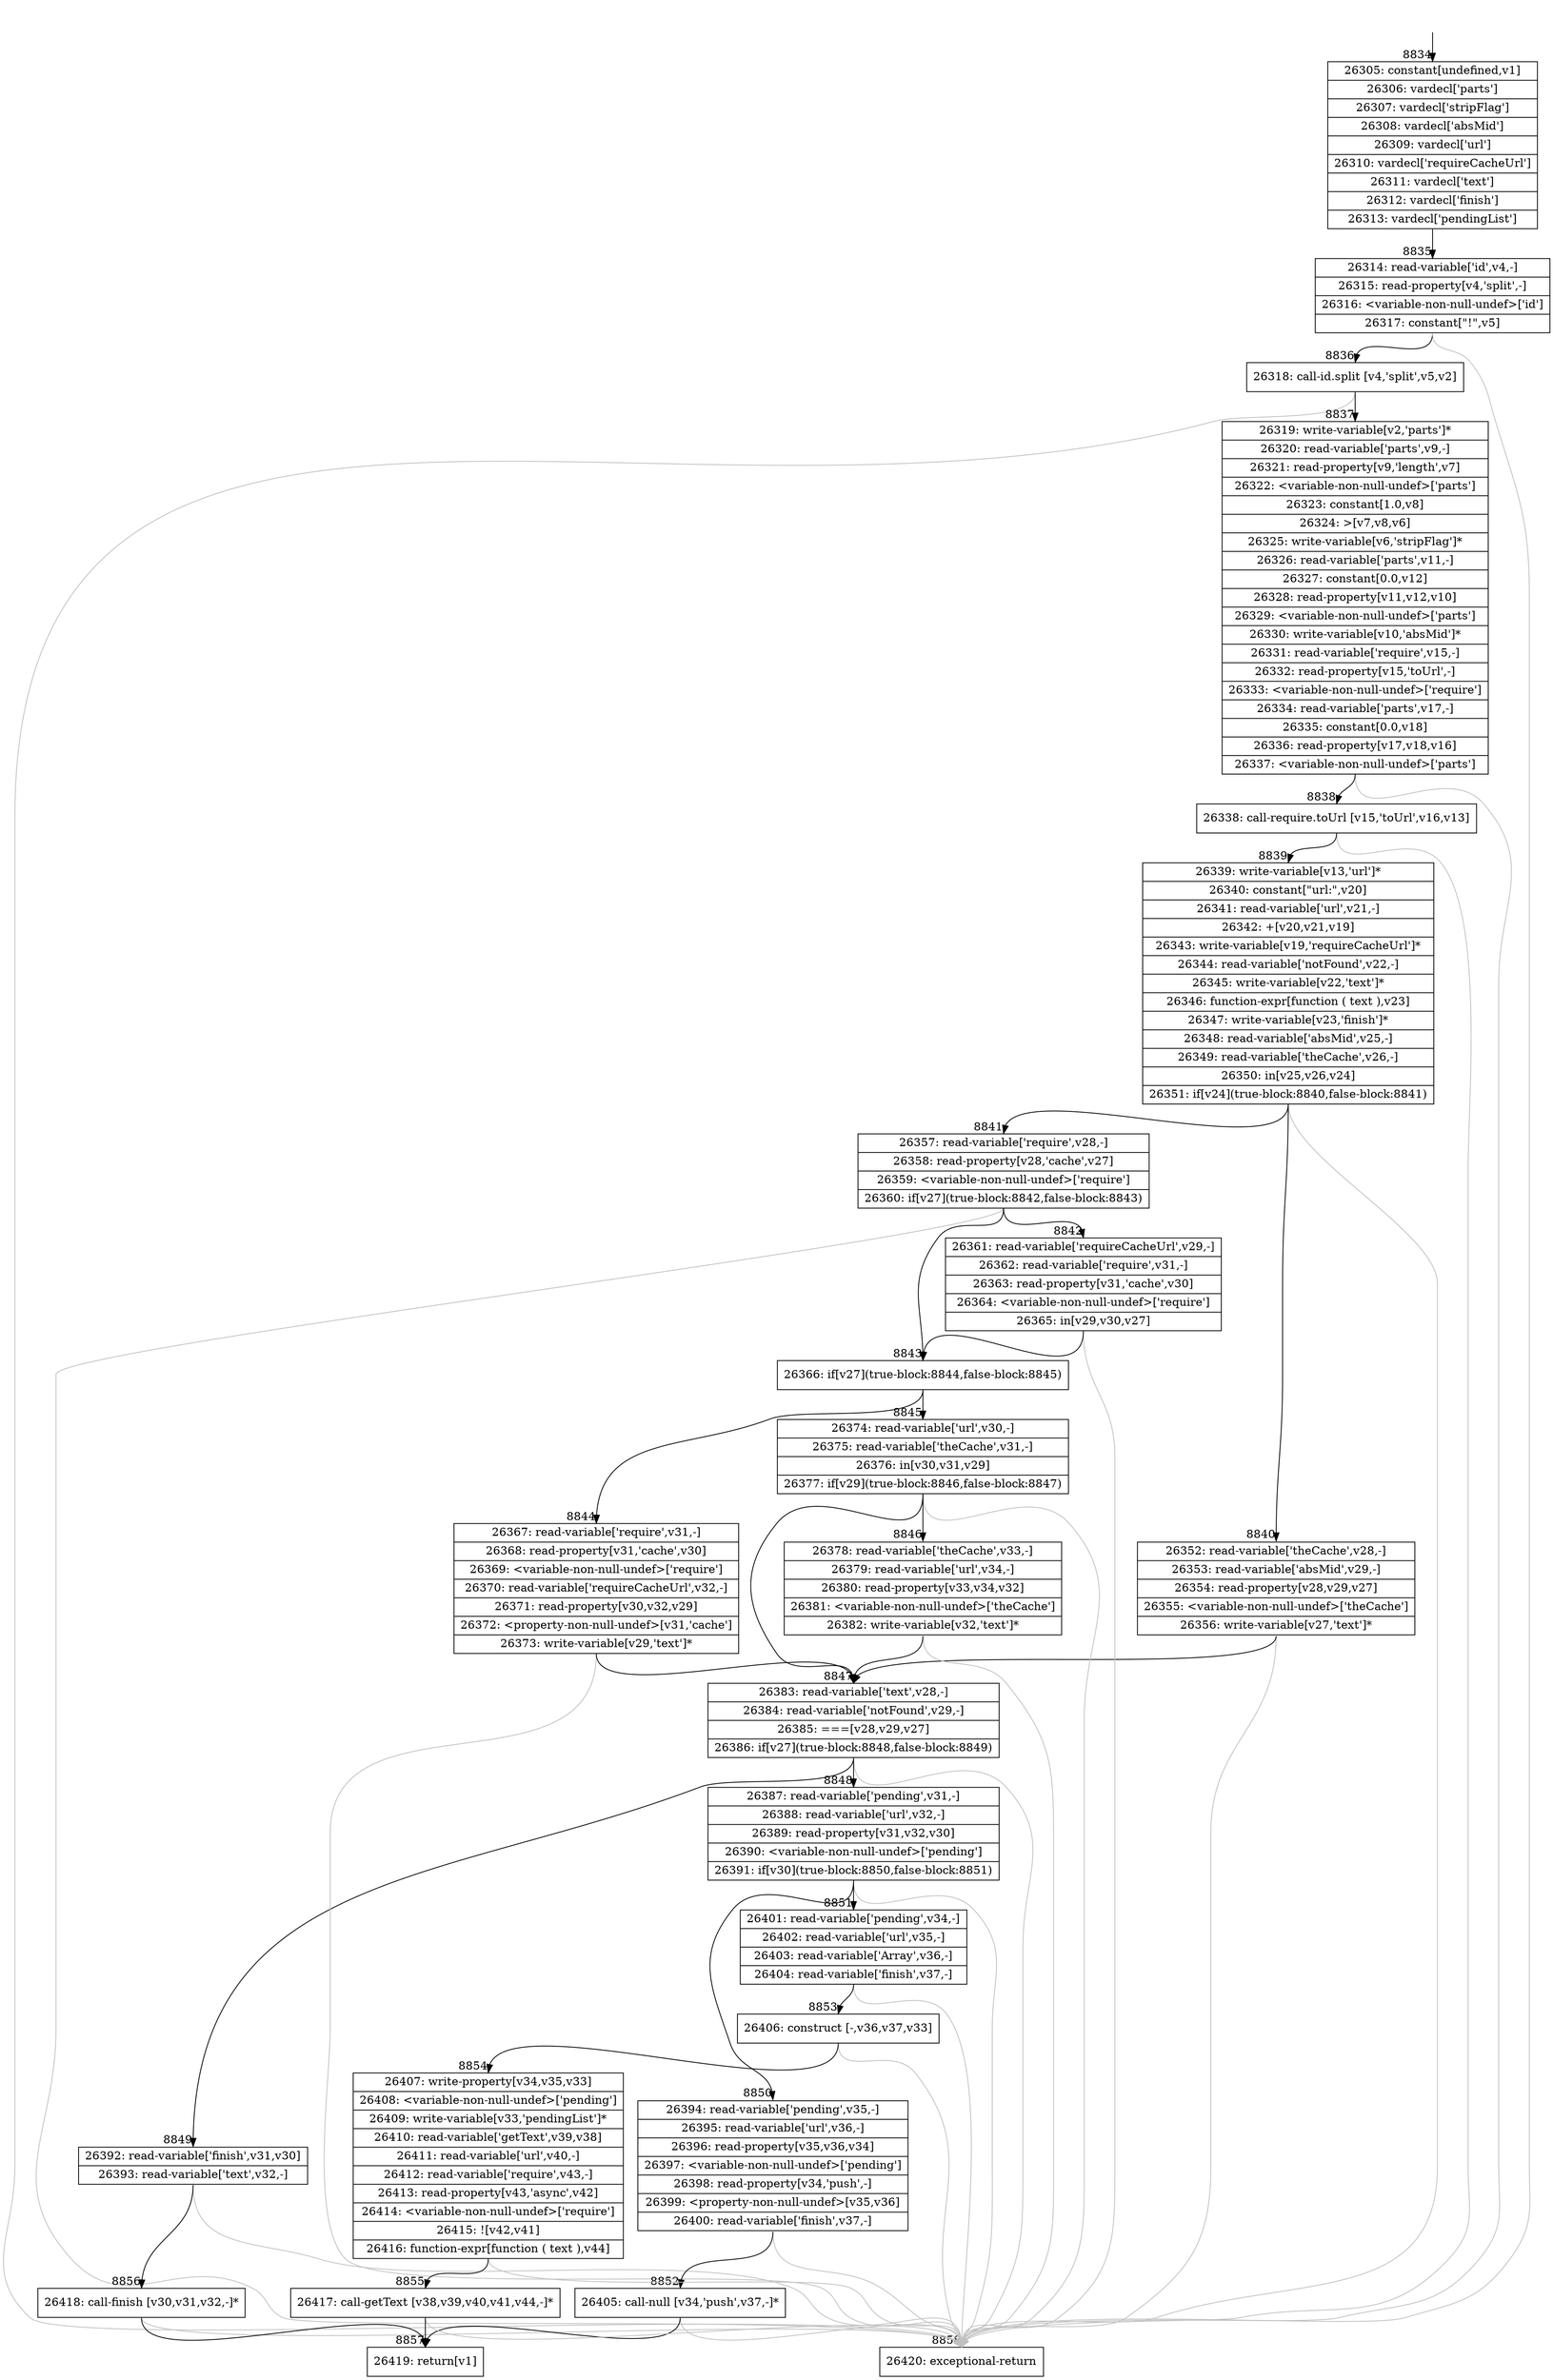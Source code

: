 digraph {
rankdir="TD"
BB_entry595[shape=none,label=""];
BB_entry595 -> BB8834 [tailport=s, headport=n, headlabel="    8834"]
BB8834 [shape=record label="{26305: constant[undefined,v1]|26306: vardecl['parts']|26307: vardecl['stripFlag']|26308: vardecl['absMid']|26309: vardecl['url']|26310: vardecl['requireCacheUrl']|26311: vardecl['text']|26312: vardecl['finish']|26313: vardecl['pendingList']}" ] 
BB8834 -> BB8835 [tailport=s, headport=n, headlabel="      8835"]
BB8835 [shape=record label="{26314: read-variable['id',v4,-]|26315: read-property[v4,'split',-]|26316: \<variable-non-null-undef\>['id']|26317: constant[\"!\",v5]}" ] 
BB8835 -> BB8836 [tailport=s, headport=n, headlabel="      8836"]
BB8835 -> BB8858 [tailport=s, headport=n, color=gray, headlabel="      8858"]
BB8836 [shape=record label="{26318: call-id.split [v4,'split',v5,v2]}" ] 
BB8836 -> BB8837 [tailport=s, headport=n, headlabel="      8837"]
BB8836 -> BB8858 [tailport=s, headport=n, color=gray]
BB8837 [shape=record label="{26319: write-variable[v2,'parts']*|26320: read-variable['parts',v9,-]|26321: read-property[v9,'length',v7]|26322: \<variable-non-null-undef\>['parts']|26323: constant[1.0,v8]|26324: \>[v7,v8,v6]|26325: write-variable[v6,'stripFlag']*|26326: read-variable['parts',v11,-]|26327: constant[0.0,v12]|26328: read-property[v11,v12,v10]|26329: \<variable-non-null-undef\>['parts']|26330: write-variable[v10,'absMid']*|26331: read-variable['require',v15,-]|26332: read-property[v15,'toUrl',-]|26333: \<variable-non-null-undef\>['require']|26334: read-variable['parts',v17,-]|26335: constant[0.0,v18]|26336: read-property[v17,v18,v16]|26337: \<variable-non-null-undef\>['parts']}" ] 
BB8837 -> BB8838 [tailport=s, headport=n, headlabel="      8838"]
BB8837 -> BB8858 [tailport=s, headport=n, color=gray]
BB8838 [shape=record label="{26338: call-require.toUrl [v15,'toUrl',v16,v13]}" ] 
BB8838 -> BB8839 [tailport=s, headport=n, headlabel="      8839"]
BB8838 -> BB8858 [tailport=s, headport=n, color=gray]
BB8839 [shape=record label="{26339: write-variable[v13,'url']*|26340: constant[\"url:\",v20]|26341: read-variable['url',v21,-]|26342: +[v20,v21,v19]|26343: write-variable[v19,'requireCacheUrl']*|26344: read-variable['notFound',v22,-]|26345: write-variable[v22,'text']*|26346: function-expr[function ( text ),v23]|26347: write-variable[v23,'finish']*|26348: read-variable['absMid',v25,-]|26349: read-variable['theCache',v26,-]|26350: in[v25,v26,v24]|26351: if[v24](true-block:8840,false-block:8841)}" ] 
BB8839 -> BB8840 [tailport=s, headport=n, headlabel="      8840"]
BB8839 -> BB8841 [tailport=s, headport=n, headlabel="      8841"]
BB8839 -> BB8858 [tailport=s, headport=n, color=gray]
BB8840 [shape=record label="{26352: read-variable['theCache',v28,-]|26353: read-variable['absMid',v29,-]|26354: read-property[v28,v29,v27]|26355: \<variable-non-null-undef\>['theCache']|26356: write-variable[v27,'text']*}" ] 
BB8840 -> BB8847 [tailport=s, headport=n, headlabel="      8847"]
BB8840 -> BB8858 [tailport=s, headport=n, color=gray]
BB8841 [shape=record label="{26357: read-variable['require',v28,-]|26358: read-property[v28,'cache',v27]|26359: \<variable-non-null-undef\>['require']|26360: if[v27](true-block:8842,false-block:8843)}" ] 
BB8841 -> BB8843 [tailport=s, headport=n, headlabel="      8843"]
BB8841 -> BB8842 [tailport=s, headport=n, headlabel="      8842"]
BB8841 -> BB8858 [tailport=s, headport=n, color=gray]
BB8842 [shape=record label="{26361: read-variable['requireCacheUrl',v29,-]|26362: read-variable['require',v31,-]|26363: read-property[v31,'cache',v30]|26364: \<variable-non-null-undef\>['require']|26365: in[v29,v30,v27]}" ] 
BB8842 -> BB8843 [tailport=s, headport=n]
BB8842 -> BB8858 [tailport=s, headport=n, color=gray]
BB8843 [shape=record label="{26366: if[v27](true-block:8844,false-block:8845)}" ] 
BB8843 -> BB8844 [tailport=s, headport=n, headlabel="      8844"]
BB8843 -> BB8845 [tailport=s, headport=n, headlabel="      8845"]
BB8844 [shape=record label="{26367: read-variable['require',v31,-]|26368: read-property[v31,'cache',v30]|26369: \<variable-non-null-undef\>['require']|26370: read-variable['requireCacheUrl',v32,-]|26371: read-property[v30,v32,v29]|26372: \<property-non-null-undef\>[v31,'cache']|26373: write-variable[v29,'text']*}" ] 
BB8844 -> BB8847 [tailport=s, headport=n]
BB8844 -> BB8858 [tailport=s, headport=n, color=gray]
BB8845 [shape=record label="{26374: read-variable['url',v30,-]|26375: read-variable['theCache',v31,-]|26376: in[v30,v31,v29]|26377: if[v29](true-block:8846,false-block:8847)}" ] 
BB8845 -> BB8846 [tailport=s, headport=n, headlabel="      8846"]
BB8845 -> BB8847 [tailport=s, headport=n]
BB8845 -> BB8858 [tailport=s, headport=n, color=gray]
BB8846 [shape=record label="{26378: read-variable['theCache',v33,-]|26379: read-variable['url',v34,-]|26380: read-property[v33,v34,v32]|26381: \<variable-non-null-undef\>['theCache']|26382: write-variable[v32,'text']*}" ] 
BB8846 -> BB8847 [tailport=s, headport=n]
BB8846 -> BB8858 [tailport=s, headport=n, color=gray]
BB8847 [shape=record label="{26383: read-variable['text',v28,-]|26384: read-variable['notFound',v29,-]|26385: ===[v28,v29,v27]|26386: if[v27](true-block:8848,false-block:8849)}" ] 
BB8847 -> BB8848 [tailport=s, headport=n, headlabel="      8848"]
BB8847 -> BB8849 [tailport=s, headport=n, headlabel="      8849"]
BB8847 -> BB8858 [tailport=s, headport=n, color=gray]
BB8848 [shape=record label="{26387: read-variable['pending',v31,-]|26388: read-variable['url',v32,-]|26389: read-property[v31,v32,v30]|26390: \<variable-non-null-undef\>['pending']|26391: if[v30](true-block:8850,false-block:8851)}" ] 
BB8848 -> BB8850 [tailport=s, headport=n, headlabel="      8850"]
BB8848 -> BB8851 [tailport=s, headport=n, headlabel="      8851"]
BB8848 -> BB8858 [tailport=s, headport=n, color=gray]
BB8849 [shape=record label="{26392: read-variable['finish',v31,v30]|26393: read-variable['text',v32,-]}" ] 
BB8849 -> BB8856 [tailport=s, headport=n, headlabel="      8856"]
BB8849 -> BB8858 [tailport=s, headport=n, color=gray]
BB8850 [shape=record label="{26394: read-variable['pending',v35,-]|26395: read-variable['url',v36,-]|26396: read-property[v35,v36,v34]|26397: \<variable-non-null-undef\>['pending']|26398: read-property[v34,'push',-]|26399: \<property-non-null-undef\>[v35,v36]|26400: read-variable['finish',v37,-]}" ] 
BB8850 -> BB8852 [tailport=s, headport=n, headlabel="      8852"]
BB8850 -> BB8858 [tailport=s, headport=n, color=gray]
BB8851 [shape=record label="{26401: read-variable['pending',v34,-]|26402: read-variable['url',v35,-]|26403: read-variable['Array',v36,-]|26404: read-variable['finish',v37,-]}" ] 
BB8851 -> BB8853 [tailport=s, headport=n, headlabel="      8853"]
BB8851 -> BB8858 [tailport=s, headport=n, color=gray]
BB8852 [shape=record label="{26405: call-null [v34,'push',v37,-]*}" ] 
BB8852 -> BB8857 [tailport=s, headport=n, headlabel="      8857"]
BB8852 -> BB8858 [tailport=s, headport=n, color=gray]
BB8853 [shape=record label="{26406: construct [-,v36,v37,v33]}" ] 
BB8853 -> BB8854 [tailport=s, headport=n, headlabel="      8854"]
BB8853 -> BB8858 [tailport=s, headport=n, color=gray]
BB8854 [shape=record label="{26407: write-property[v34,v35,v33]|26408: \<variable-non-null-undef\>['pending']|26409: write-variable[v33,'pendingList']*|26410: read-variable['getText',v39,v38]|26411: read-variable['url',v40,-]|26412: read-variable['require',v43,-]|26413: read-property[v43,'async',v42]|26414: \<variable-non-null-undef\>['require']|26415: ![v42,v41]|26416: function-expr[function ( text ),v44]}" ] 
BB8854 -> BB8855 [tailport=s, headport=n, headlabel="      8855"]
BB8854 -> BB8858 [tailport=s, headport=n, color=gray]
BB8855 [shape=record label="{26417: call-getText [v38,v39,v40,v41,v44,-]*}" ] 
BB8855 -> BB8857 [tailport=s, headport=n]
BB8855 -> BB8858 [tailport=s, headport=n, color=gray]
BB8856 [shape=record label="{26418: call-finish [v30,v31,v32,-]*}" ] 
BB8856 -> BB8857 [tailport=s, headport=n]
BB8856 -> BB8858 [tailport=s, headport=n, color=gray]
BB8857 [shape=record label="{26419: return[v1]}" ] 
BB8858 [shape=record label="{26420: exceptional-return}" ] 
//#$~ 12384
}
